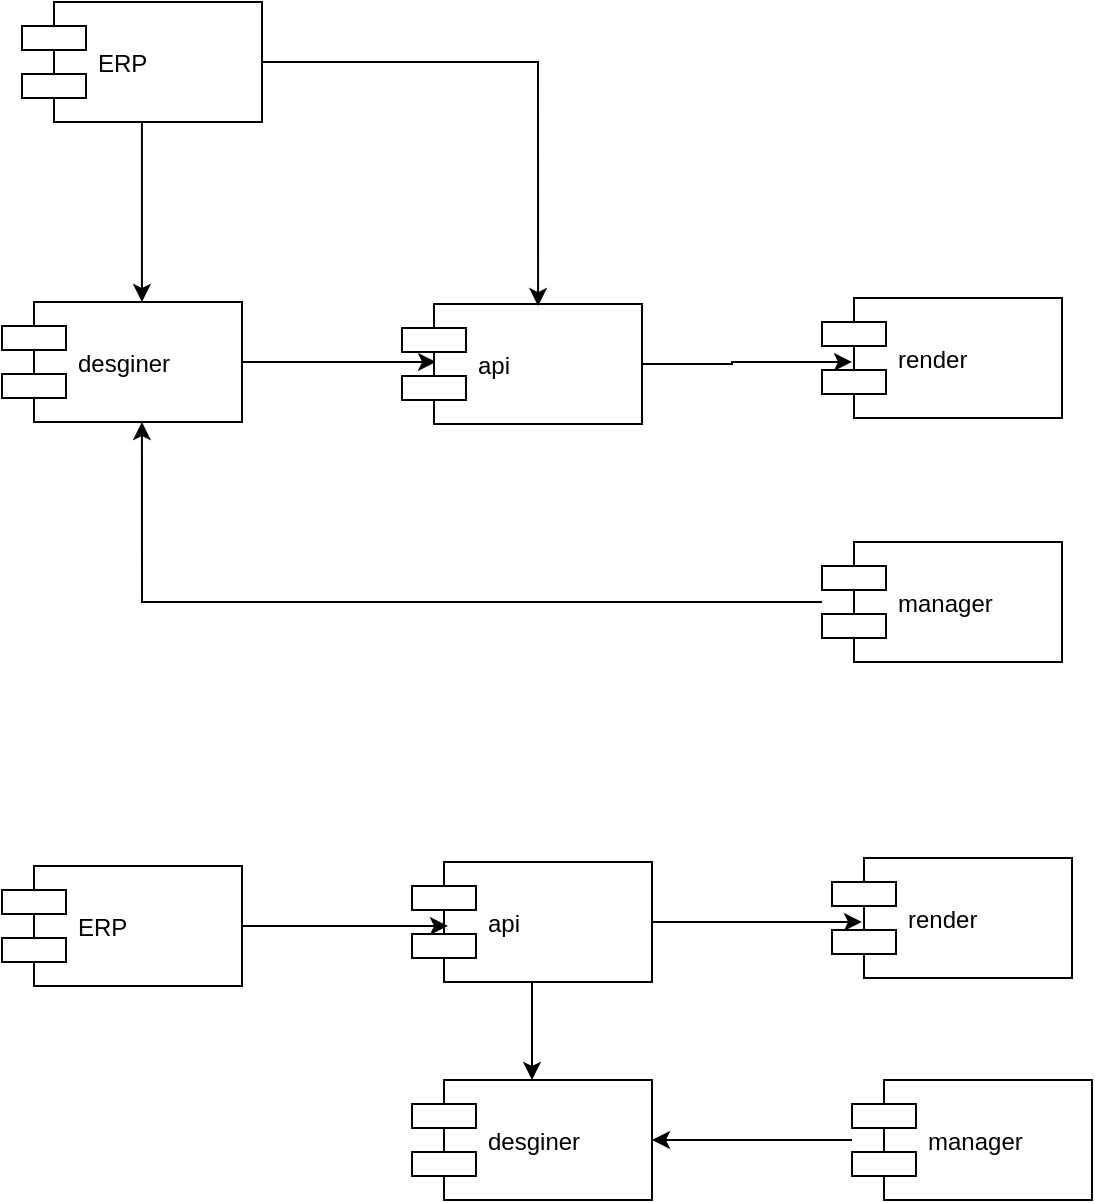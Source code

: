 <mxfile pages="1" version="11.2.4" type="github"><diagram id="8WeKBrH2OZSk2AMbdLbP" name="Page-1"><mxGraphModel dx="1422" dy="796" grid="1" gridSize="10" guides="1" tooltips="1" connect="1" arrows="1" fold="1" page="1" pageScale="1" pageWidth="827" pageHeight="1169" math="0" shadow="0"><root><mxCell id="0"/><mxCell id="1" parent="0"/><mxCell id="CLk5Blm6c0726313Sfja-10" style="edgeStyle=orthogonalEdgeStyle;rounded=0;orthogonalLoop=1;jettySize=auto;html=1;entryX=0.142;entryY=0.483;entryDx=0;entryDy=0;entryPerimeter=0;" edge="1" parent="1" source="CLk5Blm6c0726313Sfja-2" target="CLk5Blm6c0726313Sfja-5"><mxGeometry relative="1" as="geometry"><mxPoint x="330" y="300" as="targetPoint"/></mxGeometry></mxCell><mxCell id="CLk5Blm6c0726313Sfja-2" value="desginer" style="shape=component;align=left;spacingLeft=36;" vertex="1" parent="1"><mxGeometry x="130" y="270" width="120" height="60" as="geometry"/></mxCell><mxCell id="CLk5Blm6c0726313Sfja-6" style="edgeStyle=orthogonalEdgeStyle;rounded=0;orthogonalLoop=1;jettySize=auto;html=1;entryX=0.583;entryY=1;entryDx=0;entryDy=0;entryPerimeter=0;" edge="1" parent="1" source="CLk5Blm6c0726313Sfja-3" target="CLk5Blm6c0726313Sfja-2"><mxGeometry relative="1" as="geometry"/></mxCell><mxCell id="CLk5Blm6c0726313Sfja-3" value="manager" style="shape=component;align=left;spacingLeft=36;" vertex="1" parent="1"><mxGeometry x="540" y="390" width="120" height="60" as="geometry"/></mxCell><mxCell id="CLk5Blm6c0726313Sfja-4" value="render" style="shape=component;align=left;spacingLeft=36;" vertex="1" parent="1"><mxGeometry x="540" y="268" width="120" height="60" as="geometry"/></mxCell><mxCell id="CLk5Blm6c0726313Sfja-11" style="edgeStyle=orthogonalEdgeStyle;rounded=0;orthogonalLoop=1;jettySize=auto;html=1;entryX=0.125;entryY=0.533;entryDx=0;entryDy=0;entryPerimeter=0;" edge="1" parent="1" source="CLk5Blm6c0726313Sfja-5" target="CLk5Blm6c0726313Sfja-4"><mxGeometry relative="1" as="geometry"/></mxCell><mxCell id="CLk5Blm6c0726313Sfja-5" value="api" style="shape=component;align=left;spacingLeft=36;" vertex="1" parent="1"><mxGeometry x="330" y="271" width="120" height="60" as="geometry"/></mxCell><mxCell id="CLk5Blm6c0726313Sfja-8" style="edgeStyle=orthogonalEdgeStyle;rounded=0;orthogonalLoop=1;jettySize=auto;html=1;entryX=0.583;entryY=0;entryDx=0;entryDy=0;entryPerimeter=0;" edge="1" parent="1" source="CLk5Blm6c0726313Sfja-7" target="CLk5Blm6c0726313Sfja-2"><mxGeometry relative="1" as="geometry"/></mxCell><mxCell id="CLk5Blm6c0726313Sfja-9" style="edgeStyle=orthogonalEdgeStyle;rounded=0;orthogonalLoop=1;jettySize=auto;html=1;entryX=0.567;entryY=0.017;entryDx=0;entryDy=0;entryPerimeter=0;" edge="1" parent="1" source="CLk5Blm6c0726313Sfja-7" target="CLk5Blm6c0726313Sfja-5"><mxGeometry relative="1" as="geometry"/></mxCell><mxCell id="CLk5Blm6c0726313Sfja-7" value="ERP" style="shape=component;align=left;spacingLeft=36;" vertex="1" parent="1"><mxGeometry x="140" y="120" width="120" height="60" as="geometry"/></mxCell><mxCell id="CLk5Blm6c0726313Sfja-25" style="edgeStyle=orthogonalEdgeStyle;rounded=0;orthogonalLoop=1;jettySize=auto;html=1;entryX=1;entryY=0.5;entryDx=0;entryDy=0;" edge="1" parent="1" source="CLk5Blm6c0726313Sfja-16" target="CLk5Blm6c0726313Sfja-23"><mxGeometry relative="1" as="geometry"/></mxCell><mxCell id="CLk5Blm6c0726313Sfja-16" value="manager" style="shape=component;align=left;spacingLeft=36;" vertex="1" parent="1"><mxGeometry x="555" y="659" width="120" height="60" as="geometry"/></mxCell><mxCell id="CLk5Blm6c0726313Sfja-17" value="render" style="shape=component;align=left;spacingLeft=36;" vertex="1" parent="1"><mxGeometry x="545" y="548" width="120" height="60" as="geometry"/></mxCell><mxCell id="CLk5Blm6c0726313Sfja-18" style="edgeStyle=orthogonalEdgeStyle;rounded=0;orthogonalLoop=1;jettySize=auto;html=1;entryX=0.125;entryY=0.533;entryDx=0;entryDy=0;entryPerimeter=0;" edge="1" parent="1" source="CLk5Blm6c0726313Sfja-19" target="CLk5Blm6c0726313Sfja-17"><mxGeometry relative="1" as="geometry"/></mxCell><mxCell id="CLk5Blm6c0726313Sfja-24" style="edgeStyle=orthogonalEdgeStyle;rounded=0;orthogonalLoop=1;jettySize=auto;html=1;entryX=0.5;entryY=0;entryDx=0;entryDy=0;" edge="1" parent="1" source="CLk5Blm6c0726313Sfja-19" target="CLk5Blm6c0726313Sfja-23"><mxGeometry relative="1" as="geometry"/></mxCell><mxCell id="CLk5Blm6c0726313Sfja-19" value="api" style="shape=component;align=left;spacingLeft=36;" vertex="1" parent="1"><mxGeometry x="335" y="550" width="120" height="60" as="geometry"/></mxCell><mxCell id="CLk5Blm6c0726313Sfja-21" style="edgeStyle=orthogonalEdgeStyle;rounded=0;orthogonalLoop=1;jettySize=auto;html=1;entryX=0.15;entryY=0.533;entryDx=0;entryDy=0;entryPerimeter=0;" edge="1" parent="1" source="CLk5Blm6c0726313Sfja-22" target="CLk5Blm6c0726313Sfja-19"><mxGeometry relative="1" as="geometry"/></mxCell><mxCell id="CLk5Blm6c0726313Sfja-22" value="ERP" style="shape=component;align=left;spacingLeft=36;" vertex="1" parent="1"><mxGeometry x="130" y="552" width="120" height="60" as="geometry"/></mxCell><mxCell id="CLk5Blm6c0726313Sfja-23" value="desginer" style="shape=component;align=left;spacingLeft=36;" vertex="1" parent="1"><mxGeometry x="335" y="659" width="120" height="60" as="geometry"/></mxCell></root></mxGraphModel></diagram></mxfile>